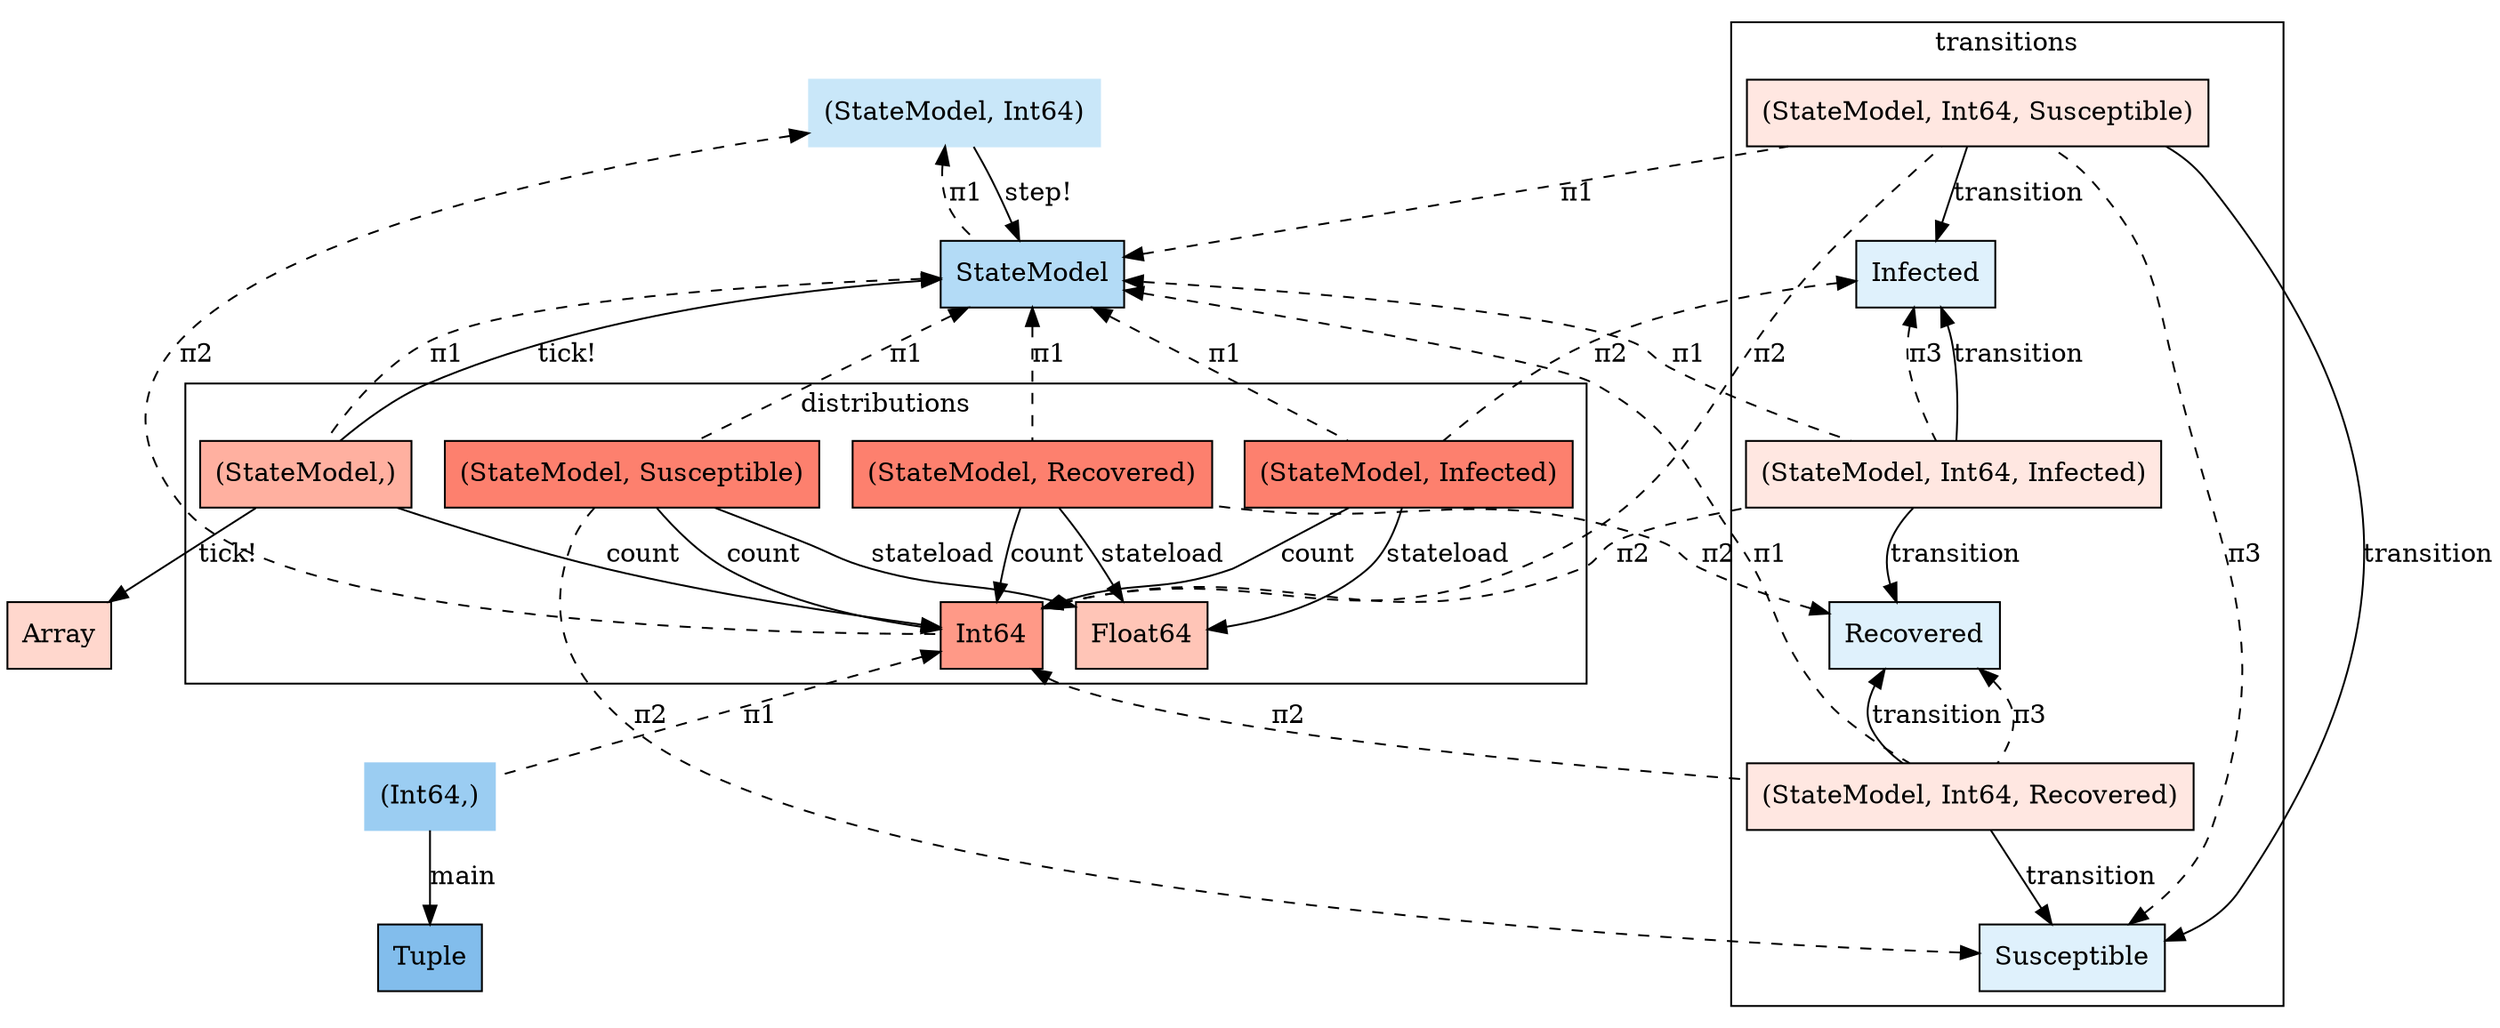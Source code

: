 digraph G {
  node[shape="box", style="filled"]
3 [ fillcolor="#FFB0A0",label="(StateModel,)"];
11 [ fillcolor="#FFD7CD",label="Array"];
14 [ fillcolor="#B3DBF6",label="StateModel"];
15 [ fillcolor="#82BDEC",label="Tuple"];
17 [ color="#C9E7F9",label="(StateModel, Int64)"];
17 -> 14 [ label="step!", ]
17 -> 14 [ label=π1, dir=back, style=dashed]
17 -> 2 [ label=π2, dir=back, style=dashed]
subgraph cluster_0 {
  label="transitions"
  7 [ fillcolor="#FFE7E1",label="(StateModel, Int64, Susceptible)"];
  8 [ fillcolor="#DFF1FC",label="Susceptible"];
  9 [ fillcolor="#DFF1FC",label="Infected"];
  10 [ fillcolor="#FFE7E1",label="(StateModel, Int64, Infected)"];
  12 [ fillcolor="#DFF1FC",label="Recovered"];
  13 [ fillcolor="#FFE7E1",label="(StateModel, Int64, Recovered)"];

  7 -> 8 [ label="transition", ]
  7 -> 9 [ label="transition", ]
  10 -> 9 [ label="transition", ]
  10 -> 12 [ label="transition", ]
  12 -> 13 [ label=π3, dir=back, style=dashed]
  13 -> 8 [ label="transition", ]
  13 -> 12 [ label="transition", ]
}

subgraph cluster_1 {
  label="distributions"
  1 [ fillcolor="#FD806E",label="(StateModel, Susceptible)"];
  2 [ fillcolor="#FF9987",label="Int64"];
  4 [ fillcolor="#FFC5B7",label="Float64"];
  5 [ fillcolor="#FD806E",label="(StateModel, Infected)"];
  6 [ fillcolor="#FD806E",label="(StateModel, Recovered)"];
  1 -> 2 [ label="count", ]
  1 -> 4 [ label="stateload", ]
  3 -> 2 [ label="count", ]
  5 -> 2 [ label="count", ]
  5 -> 4 [ label="stateload", ]
  6 -> 2 [ label="count", ]
  6 -> 4 [ label="stateload", ]
}
2 -> 7 [ label=π2, dir=back, style=dashed]
2 -> 10 [ label=π2, dir=back, style=dashed]
2 -> 13 [ label=π2, dir=back, style=dashed]
// 3 -> 11 [ label="describe", ]
3 -> 14 [ label="tick!", ]
3 -> 11 [ label="tick!", ]
8 -> 1 [ label=π2, dir=back, style=dashed]
8 -> 7 [ label=π3, dir=back, style=dashed]
9 -> 5 [ label=π2, dir=back, style=dashed]
9 -> 10 [ label=π3, dir=back, style=dashed]
12 -> 6 [ label=π2, dir=back, style=dashed]
14 -> 1 [ label=π1, dir=back, style=dashed]
14 -> 3 [ label=π1, dir=back, style=dashed]
14 -> 5 [ label=π1, dir=back, style=dashed]
14 -> 6 [ label=π1, dir=back, style=dashed]
14 -> 7 [ label=π1, dir=back, style=dashed]
14 -> 10 [ label=π1, dir=back, style=dashed]
14 -> 13 [ label=π1, dir=back, style=dashed]
16 [ color="#9BCDF2",label="(Int64,)"];
2 -> 16 [ label=π1, dir=back, style=dashed]
16 -> 15 [ label="main", ]
}
